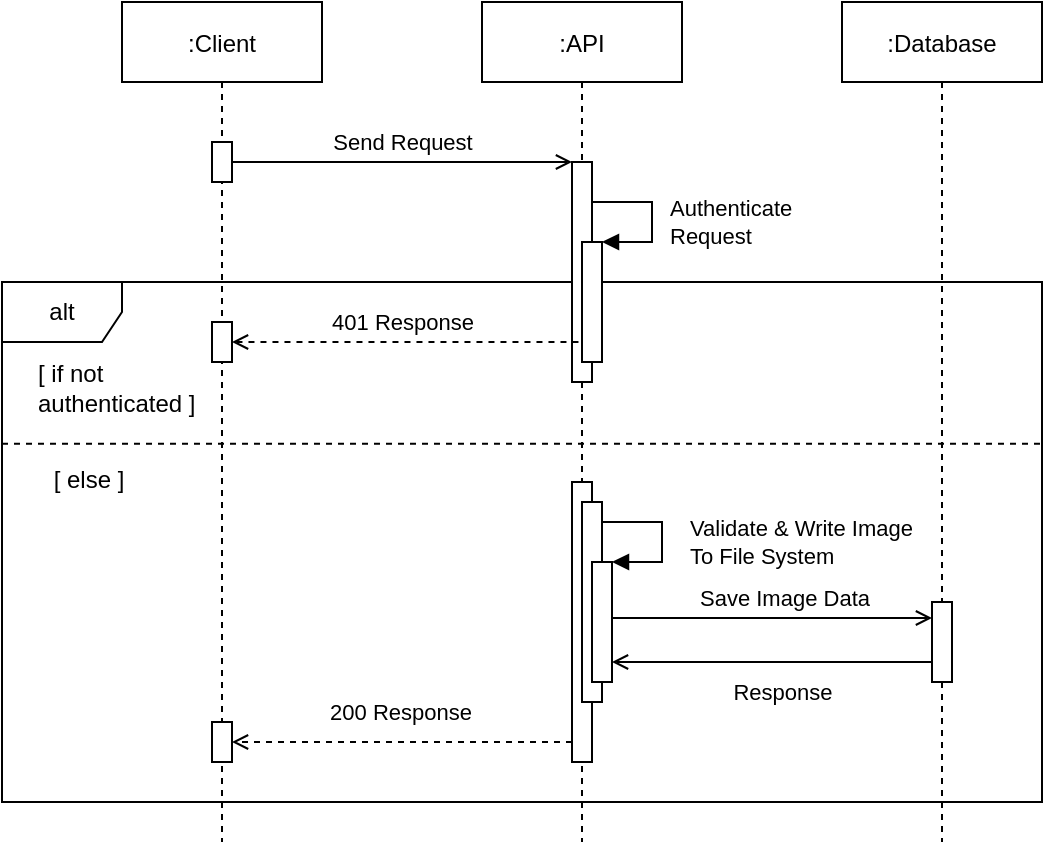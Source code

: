 <mxfile version="13.9.9" type="device"><diagram id="kgpKYQtTHZ0yAKxKKP6v" name="Page-1"><mxGraphModel dx="1673" dy="958" grid="1" gridSize="10" guides="1" tooltips="1" connect="1" arrows="1" fold="1" page="1" pageScale="1" pageWidth="850" pageHeight="1100" math="0" shadow="0"><root><mxCell id="0"/><mxCell id="1" parent="0"/><mxCell id="xcs3MsoqL9m8XvqPmmBR-10" value="" style="group;align=left;" parent="1" vertex="1" connectable="0"><mxGeometry x="180" y="220" width="520" height="260" as="geometry"/></mxCell><mxCell id="xcs3MsoqL9m8XvqPmmBR-9" value="" style="line;strokeWidth=1;fillColor=none;align=left;verticalAlign=middle;spacingTop=-1;spacingLeft=3;spacingRight=3;rotatable=0;labelPosition=right;points=[];portConstraint=eastwest;dashed=1;" parent="xcs3MsoqL9m8XvqPmmBR-10" vertex="1"><mxGeometry y="77.037" width="520" height="7.704" as="geometry"/></mxCell><mxCell id="xcs3MsoqL9m8XvqPmmBR-6" value="alt" style="shape=umlFrame;whiteSpace=wrap;html=1;" parent="xcs3MsoqL9m8XvqPmmBR-10" vertex="1"><mxGeometry width="520" height="260" as="geometry"/></mxCell><mxCell id="xcs3MsoqL9m8XvqPmmBR-11" value="[ if not authenticated ]" style="text;html=1;strokeColor=none;fillColor=none;align=left;verticalAlign=middle;whiteSpace=wrap;rounded=0;dashed=1;" parent="xcs3MsoqL9m8XvqPmmBR-10" vertex="1"><mxGeometry x="16" y="38.519" width="84" height="28.889" as="geometry"/></mxCell><mxCell id="xcs3MsoqL9m8XvqPmmBR-12" value="[ else ]" style="text;html=1;strokeColor=none;fillColor=none;align=center;verticalAlign=middle;whiteSpace=wrap;rounded=0;dashed=1;" parent="xcs3MsoqL9m8XvqPmmBR-10" vertex="1"><mxGeometry y="84.741" width="86.667" height="28.889" as="geometry"/></mxCell><mxCell id="3nuBFxr9cyL0pnOWT2aG-1" value=":Client" style="shape=umlLifeline;perimeter=lifelinePerimeter;container=1;collapsible=0;recursiveResize=0;rounded=0;shadow=0;strokeWidth=1;" parent="1" vertex="1"><mxGeometry x="240" y="80" width="100" height="420" as="geometry"/></mxCell><mxCell id="3nuBFxr9cyL0pnOWT2aG-2" value="" style="points=[];perimeter=orthogonalPerimeter;rounded=0;shadow=0;strokeWidth=1;" parent="3nuBFxr9cyL0pnOWT2aG-1" vertex="1"><mxGeometry x="45" y="70" width="10" height="20" as="geometry"/></mxCell><mxCell id="xcs3MsoqL9m8XvqPmmBR-13" value="" style="points=[];perimeter=orthogonalPerimeter;rounded=0;shadow=0;strokeWidth=1;" parent="3nuBFxr9cyL0pnOWT2aG-1" vertex="1"><mxGeometry x="45" y="160" width="10" height="20" as="geometry"/></mxCell><mxCell id="bS6gAEwWtS8oqbgXx21b-6" value="" style="points=[];perimeter=orthogonalPerimeter;rounded=0;shadow=0;strokeWidth=1;" parent="3nuBFxr9cyL0pnOWT2aG-1" vertex="1"><mxGeometry x="45" y="360" width="10" height="20" as="geometry"/></mxCell><mxCell id="3nuBFxr9cyL0pnOWT2aG-5" value=":API" style="shape=umlLifeline;perimeter=lifelinePerimeter;container=1;collapsible=0;recursiveResize=0;rounded=0;shadow=0;strokeWidth=1;" parent="1" vertex="1"><mxGeometry x="420" y="80" width="100" height="420" as="geometry"/></mxCell><mxCell id="3nuBFxr9cyL0pnOWT2aG-6" value="" style="points=[];perimeter=orthogonalPerimeter;rounded=0;shadow=0;strokeWidth=1;" parent="3nuBFxr9cyL0pnOWT2aG-5" vertex="1"><mxGeometry x="45" y="80" width="10" height="110" as="geometry"/></mxCell><mxCell id="xcs3MsoqL9m8XvqPmmBR-4" value="" style="html=1;points=[];perimeter=orthogonalPerimeter;" parent="3nuBFxr9cyL0pnOWT2aG-5" vertex="1"><mxGeometry x="50" y="120" width="10" height="60" as="geometry"/></mxCell><mxCell id="xcs3MsoqL9m8XvqPmmBR-5" value="Authenticate&lt;br&gt;Request" style="edgeStyle=orthogonalEdgeStyle;html=1;align=left;spacingLeft=2;endArrow=block;rounded=0;entryX=1;entryY=0;" parent="3nuBFxr9cyL0pnOWT2aG-5" target="xcs3MsoqL9m8XvqPmmBR-4" edge="1"><mxGeometry x="0.067" y="5" relative="1" as="geometry"><mxPoint x="55" y="100" as="sourcePoint"/><Array as="points"><mxPoint x="85" y="100"/></Array><mxPoint as="offset"/></mxGeometry></mxCell><mxCell id="xcs3MsoqL9m8XvqPmmBR-27" value="" style="html=1;points=[];perimeter=orthogonalPerimeter;align=left;" parent="3nuBFxr9cyL0pnOWT2aG-5" vertex="1"><mxGeometry x="45" y="240" width="10" height="140" as="geometry"/></mxCell><mxCell id="xcs3MsoqL9m8XvqPmmBR-28" value="" style="html=1;points=[];perimeter=orthogonalPerimeter;align=left;" parent="3nuBFxr9cyL0pnOWT2aG-5" vertex="1"><mxGeometry x="50" y="250" width="10" height="100" as="geometry"/></mxCell><mxCell id="xcs3MsoqL9m8XvqPmmBR-33" value="" style="html=1;points=[];perimeter=orthogonalPerimeter;align=left;" parent="3nuBFxr9cyL0pnOWT2aG-5" vertex="1"><mxGeometry x="55" y="280" width="10" height="60" as="geometry"/></mxCell><mxCell id="xcs3MsoqL9m8XvqPmmBR-34" value="Validate &amp;amp; Write Image&lt;br&gt;To File System" style="edgeStyle=orthogonalEdgeStyle;html=1;align=left;spacingLeft=2;endArrow=block;rounded=0;entryX=1;entryY=0;endFill=1;" parent="3nuBFxr9cyL0pnOWT2aG-5" target="xcs3MsoqL9m8XvqPmmBR-33" edge="1"><mxGeometry x="0.067" y="10" relative="1" as="geometry"><mxPoint x="60" y="260" as="sourcePoint"/><Array as="points"><mxPoint x="90" y="260"/></Array><mxPoint as="offset"/></mxGeometry></mxCell><mxCell id="3nuBFxr9cyL0pnOWT2aG-8" value="" style="verticalAlign=bottom;endArrow=open;entryX=0;entryY=0;shadow=0;strokeWidth=1;horizontal=0;endFill=0;" parent="1" source="3nuBFxr9cyL0pnOWT2aG-2" target="3nuBFxr9cyL0pnOWT2aG-6" edge="1"><mxGeometry y="-30" relative="1" as="geometry"><mxPoint x="395" y="160" as="sourcePoint"/><mxPoint as="offset"/></mxGeometry></mxCell><mxCell id="xcs3MsoqL9m8XvqPmmBR-29" value="Send Request" style="edgeLabel;html=1;align=center;verticalAlign=middle;resizable=0;points=[];" parent="3nuBFxr9cyL0pnOWT2aG-8" vertex="1" connectable="0"><mxGeometry x="0.2" y="-1" relative="1" as="geometry"><mxPoint x="-17" y="-11" as="offset"/></mxGeometry></mxCell><mxCell id="YKrnxfH0AmBBpxrrLOyG-1" value=":Database" style="shape=umlLifeline;perimeter=lifelinePerimeter;container=1;collapsible=0;recursiveResize=0;rounded=0;shadow=0;strokeWidth=1;" parent="1" vertex="1"><mxGeometry x="600" y="80" width="100" height="420" as="geometry"/></mxCell><mxCell id="YKrnxfH0AmBBpxrrLOyG-2" value="" style="points=[];perimeter=orthogonalPerimeter;rounded=0;shadow=0;strokeWidth=1;" parent="YKrnxfH0AmBBpxrrLOyG-1" vertex="1"><mxGeometry x="45" y="300" width="10" height="40" as="geometry"/></mxCell><mxCell id="xcs3MsoqL9m8XvqPmmBR-16" style="edgeStyle=orthogonalEdgeStyle;rounded=0;orthogonalLoop=1;jettySize=auto;html=1;endArrow=none;endFill=0;startArrow=open;startFill=0;dashed=1;" parent="1" source="xcs3MsoqL9m8XvqPmmBR-13" target="xcs3MsoqL9m8XvqPmmBR-4" edge="1"><mxGeometry relative="1" as="geometry"><Array as="points"><mxPoint x="440" y="250"/><mxPoint x="440" y="250"/></Array></mxGeometry></mxCell><mxCell id="xcs3MsoqL9m8XvqPmmBR-42" value="401 Response" style="edgeLabel;html=1;align=center;verticalAlign=middle;resizable=0;points=[];" parent="xcs3MsoqL9m8XvqPmmBR-16" vertex="1" connectable="0"><mxGeometry x="0.223" y="-1" relative="1" as="geometry"><mxPoint x="-22" y="-11" as="offset"/></mxGeometry></mxCell><mxCell id="vQ0UrwKeHv9tO29liPeI-42" style="edgeStyle=orthogonalEdgeStyle;rounded=0;orthogonalLoop=1;jettySize=auto;html=1;endArrow=open;endFill=0;" edge="1" parent="1"><mxGeometry relative="1" as="geometry"><mxPoint x="485" y="388.004" as="sourcePoint"/><mxPoint x="645" y="388.004" as="targetPoint"/><Array as="points"><mxPoint x="520" y="387.97"/><mxPoint x="520" y="387.97"/></Array></mxGeometry></mxCell><mxCell id="vQ0UrwKeHv9tO29liPeI-43" value="Save Image Data" style="edgeLabel;html=1;align=center;verticalAlign=middle;resizable=0;points=[];" vertex="1" connectable="0" parent="vQ0UrwKeHv9tO29liPeI-42"><mxGeometry x="0.166" relative="1" as="geometry"><mxPoint x="-8.1" y="-10.03" as="offset"/></mxGeometry></mxCell><mxCell id="vQ0UrwKeHv9tO29liPeI-44" style="edgeStyle=orthogonalEdgeStyle;rounded=0;orthogonalLoop=1;jettySize=auto;html=1;endArrow=open;endFill=0;" edge="1" parent="1" source="YKrnxfH0AmBBpxrrLOyG-2" target="xcs3MsoqL9m8XvqPmmBR-33"><mxGeometry relative="1" as="geometry"><Array as="points"><mxPoint x="530" y="410"/><mxPoint x="530" y="410"/></Array></mxGeometry></mxCell><mxCell id="vQ0UrwKeHv9tO29liPeI-45" value="Response" style="edgeLabel;html=1;align=center;verticalAlign=middle;resizable=0;points=[];" vertex="1" connectable="0" parent="vQ0UrwKeHv9tO29liPeI-44"><mxGeometry x="-0.106" y="1" relative="1" as="geometry"><mxPoint x="-3.28" y="13.97" as="offset"/></mxGeometry></mxCell><mxCell id="vQ0UrwKeHv9tO29liPeI-51" style="edgeStyle=orthogonalEdgeStyle;rounded=0;orthogonalLoop=1;jettySize=auto;html=1;endArrow=open;endFill=0;dashed=1;" edge="1" parent="1" source="xcs3MsoqL9m8XvqPmmBR-27" target="bS6gAEwWtS8oqbgXx21b-6"><mxGeometry relative="1" as="geometry"><Array as="points"><mxPoint x="430" y="450"/><mxPoint x="430" y="450"/></Array></mxGeometry></mxCell><mxCell id="vQ0UrwKeHv9tO29liPeI-53" value="200 Response" style="edgeLabel;html=1;align=center;verticalAlign=middle;resizable=0;points=[];" vertex="1" connectable="0" parent="vQ0UrwKeHv9tO29liPeI-51"><mxGeometry x="-0.136" relative="1" as="geometry"><mxPoint x="-12.29" y="-15.03" as="offset"/></mxGeometry></mxCell></root></mxGraphModel></diagram></mxfile>